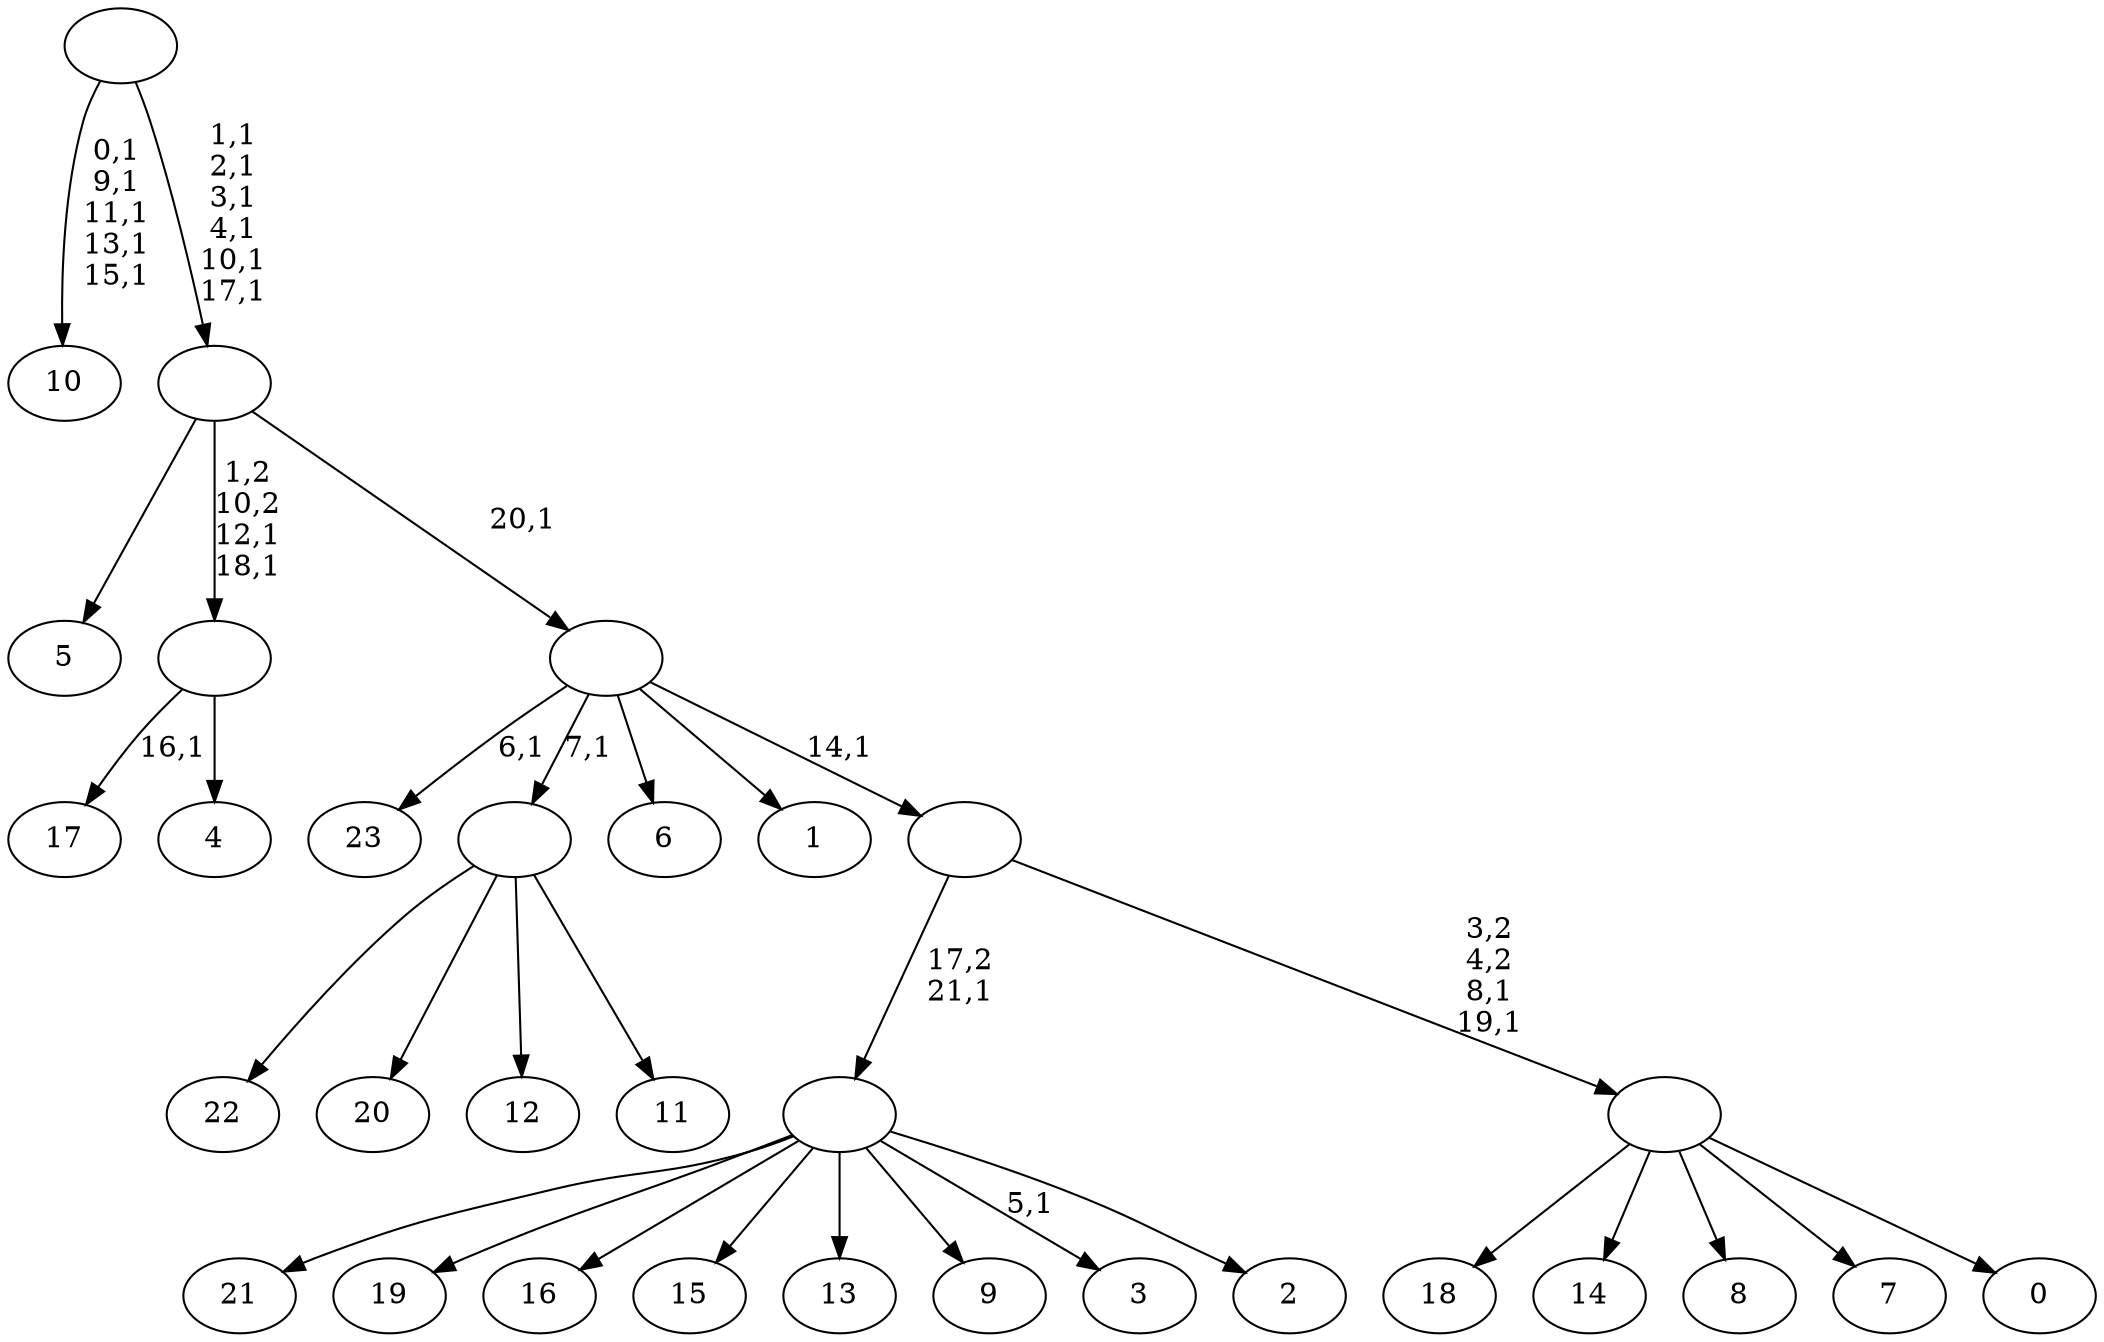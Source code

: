 digraph T {
	46 [label="23"]
	44 [label="22"]
	43 [label="21"]
	42 [label="20"]
	41 [label="19"]
	40 [label="18"]
	39 [label="17"]
	37 [label="16"]
	36 [label="15"]
	35 [label="14"]
	34 [label="13"]
	33 [label="12"]
	32 [label="11"]
	31 [label=""]
	30 [label="10"]
	24 [label="9"]
	23 [label="8"]
	22 [label="7"]
	21 [label="6"]
	20 [label="5"]
	19 [label="4"]
	18 [label=""]
	16 [label="3"]
	14 [label="2"]
	13 [label=""]
	12 [label="1"]
	11 [label="0"]
	10 [label=""]
	8 [label=""]
	7 [label=""]
	6 [label=""]
	0 [label=""]
	31 -> 44 [label=""]
	31 -> 42 [label=""]
	31 -> 33 [label=""]
	31 -> 32 [label=""]
	18 -> 39 [label="16,1"]
	18 -> 19 [label=""]
	13 -> 16 [label="5,1"]
	13 -> 43 [label=""]
	13 -> 41 [label=""]
	13 -> 37 [label=""]
	13 -> 36 [label=""]
	13 -> 34 [label=""]
	13 -> 24 [label=""]
	13 -> 14 [label=""]
	10 -> 40 [label=""]
	10 -> 35 [label=""]
	10 -> 23 [label=""]
	10 -> 22 [label=""]
	10 -> 11 [label=""]
	8 -> 10 [label="3,2\n4,2\n8,1\n19,1"]
	8 -> 13 [label="17,2\n21,1"]
	7 -> 46 [label="6,1"]
	7 -> 31 [label="7,1"]
	7 -> 21 [label=""]
	7 -> 12 [label=""]
	7 -> 8 [label="14,1"]
	6 -> 18 [label="1,2\n10,2\n12,1\n18,1"]
	6 -> 20 [label=""]
	6 -> 7 [label="20,1"]
	0 -> 6 [label="1,1\n2,1\n3,1\n4,1\n10,1\n17,1"]
	0 -> 30 [label="0,1\n9,1\n11,1\n13,1\n15,1"]
}
